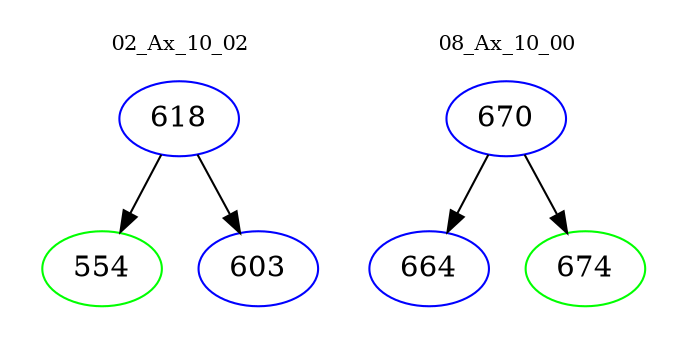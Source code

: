 digraph{
subgraph cluster_0 {
color = white
label = "02_Ax_10_02";
fontsize=10;
T0_618 [label="618", color="blue"]
T0_618 -> T0_554 [color="black"]
T0_554 [label="554", color="green"]
T0_618 -> T0_603 [color="black"]
T0_603 [label="603", color="blue"]
}
subgraph cluster_1 {
color = white
label = "08_Ax_10_00";
fontsize=10;
T1_670 [label="670", color="blue"]
T1_670 -> T1_664 [color="black"]
T1_664 [label="664", color="blue"]
T1_670 -> T1_674 [color="black"]
T1_674 [label="674", color="green"]
}
}
